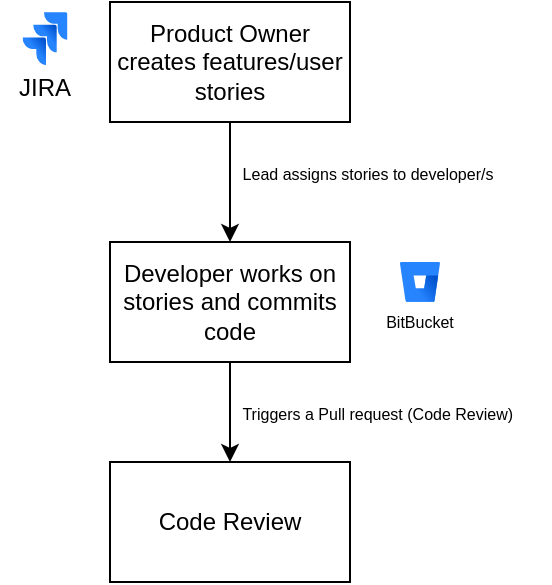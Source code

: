 <mxfile version="24.4.13" type="github">
  <diagram name="Page-1" id="VWCOT1s2UIXs_mF2nwTO">
    <mxGraphModel dx="794" dy="412" grid="1" gridSize="10" guides="1" tooltips="1" connect="1" arrows="1" fold="1" page="1" pageScale="1" pageWidth="850" pageHeight="1100" math="0" shadow="0">
      <root>
        <mxCell id="0" />
        <mxCell id="1" parent="0" />
        <mxCell id="LeMREfr2Gr5GjN9Xj37d-9" value="" style="edgeStyle=orthogonalEdgeStyle;rounded=0;orthogonalLoop=1;jettySize=auto;html=1;" edge="1" parent="1" source="LeMREfr2Gr5GjN9Xj37d-1" target="LeMREfr2Gr5GjN9Xj37d-7">
          <mxGeometry relative="1" as="geometry" />
        </mxCell>
        <mxCell id="LeMREfr2Gr5GjN9Xj37d-1" value="Product Owner creates features/user stories" style="rounded=0;whiteSpace=wrap;html=1;rotation=0;fillStyle=dots;" vertex="1" parent="1">
          <mxGeometry x="120" y="80" width="120" height="60" as="geometry" />
        </mxCell>
        <mxCell id="LeMREfr2Gr5GjN9Xj37d-6" value="" style="group" vertex="1" connectable="0" parent="1">
          <mxGeometry x="65" y="85" width="45" height="50" as="geometry" />
        </mxCell>
        <mxCell id="LeMREfr2Gr5GjN9Xj37d-4" value="" style="image;html=1;image=img/lib/atlassian/Jira_Logo.svg;" vertex="1" parent="LeMREfr2Gr5GjN9Xj37d-6">
          <mxGeometry x="11.25" width="22.5" height="26.562" as="geometry" />
        </mxCell>
        <mxCell id="LeMREfr2Gr5GjN9Xj37d-5" value="JIRA" style="text;html=1;align=center;verticalAlign=middle;whiteSpace=wrap;rounded=0;" vertex="1" parent="LeMREfr2Gr5GjN9Xj37d-6">
          <mxGeometry y="26.562" width="45" height="23.438" as="geometry" />
        </mxCell>
        <mxCell id="LeMREfr2Gr5GjN9Xj37d-15" value="" style="edgeStyle=orthogonalEdgeStyle;rounded=0;orthogonalLoop=1;jettySize=auto;html=1;" edge="1" parent="1" source="LeMREfr2Gr5GjN9Xj37d-7" target="LeMREfr2Gr5GjN9Xj37d-14">
          <mxGeometry relative="1" as="geometry" />
        </mxCell>
        <mxCell id="LeMREfr2Gr5GjN9Xj37d-7" value="Developer works on stories and commits code" style="rounded=0;whiteSpace=wrap;html=1;rotation=0;fillStyle=dots;" vertex="1" parent="1">
          <mxGeometry x="120" y="200" width="120" height="60" as="geometry" />
        </mxCell>
        <mxCell id="LeMREfr2Gr5GjN9Xj37d-8" value="&lt;font style=&quot;font-size: 8px;&quot;&gt;Lead assigns stories to developer/s&lt;/font&gt;" style="text;html=1;align=center;verticalAlign=middle;whiteSpace=wrap;rounded=0;" vertex="1" parent="1">
          <mxGeometry x="164" y="150" width="170" height="30" as="geometry" />
        </mxCell>
        <mxCell id="LeMREfr2Gr5GjN9Xj37d-14" value="Code Review" style="rounded=0;whiteSpace=wrap;html=1;rotation=0;fillStyle=dots;" vertex="1" parent="1">
          <mxGeometry x="120" y="310" width="120" height="60" as="geometry" />
        </mxCell>
        <mxCell id="LeMREfr2Gr5GjN9Xj37d-16" value="&lt;font style=&quot;font-size: 8px;&quot;&gt;Triggers a Pull request (Code Review)&amp;nbsp;&lt;/font&gt;" style="text;html=1;align=center;verticalAlign=middle;whiteSpace=wrap;rounded=0;" vertex="1" parent="1">
          <mxGeometry x="170" y="270" width="170" height="30" as="geometry" />
        </mxCell>
        <mxCell id="LeMREfr2Gr5GjN9Xj37d-17" value="" style="group" vertex="1" connectable="0" parent="1">
          <mxGeometry x="250" y="210" width="50" height="40" as="geometry" />
        </mxCell>
        <mxCell id="LeMREfr2Gr5GjN9Xj37d-10" value="" style="image;html=1;image=img/lib/atlassian/Bitbucket_Logo.svg;" vertex="1" parent="LeMREfr2Gr5GjN9Xj37d-17">
          <mxGeometry x="15" width="20" height="20" as="geometry" />
        </mxCell>
        <mxCell id="LeMREfr2Gr5GjN9Xj37d-11" value="BitBucket" style="text;html=1;align=center;verticalAlign=middle;whiteSpace=wrap;rounded=0;fontSize=8;" vertex="1" parent="LeMREfr2Gr5GjN9Xj37d-17">
          <mxGeometry y="20" width="50" height="20" as="geometry" />
        </mxCell>
      </root>
    </mxGraphModel>
  </diagram>
</mxfile>
